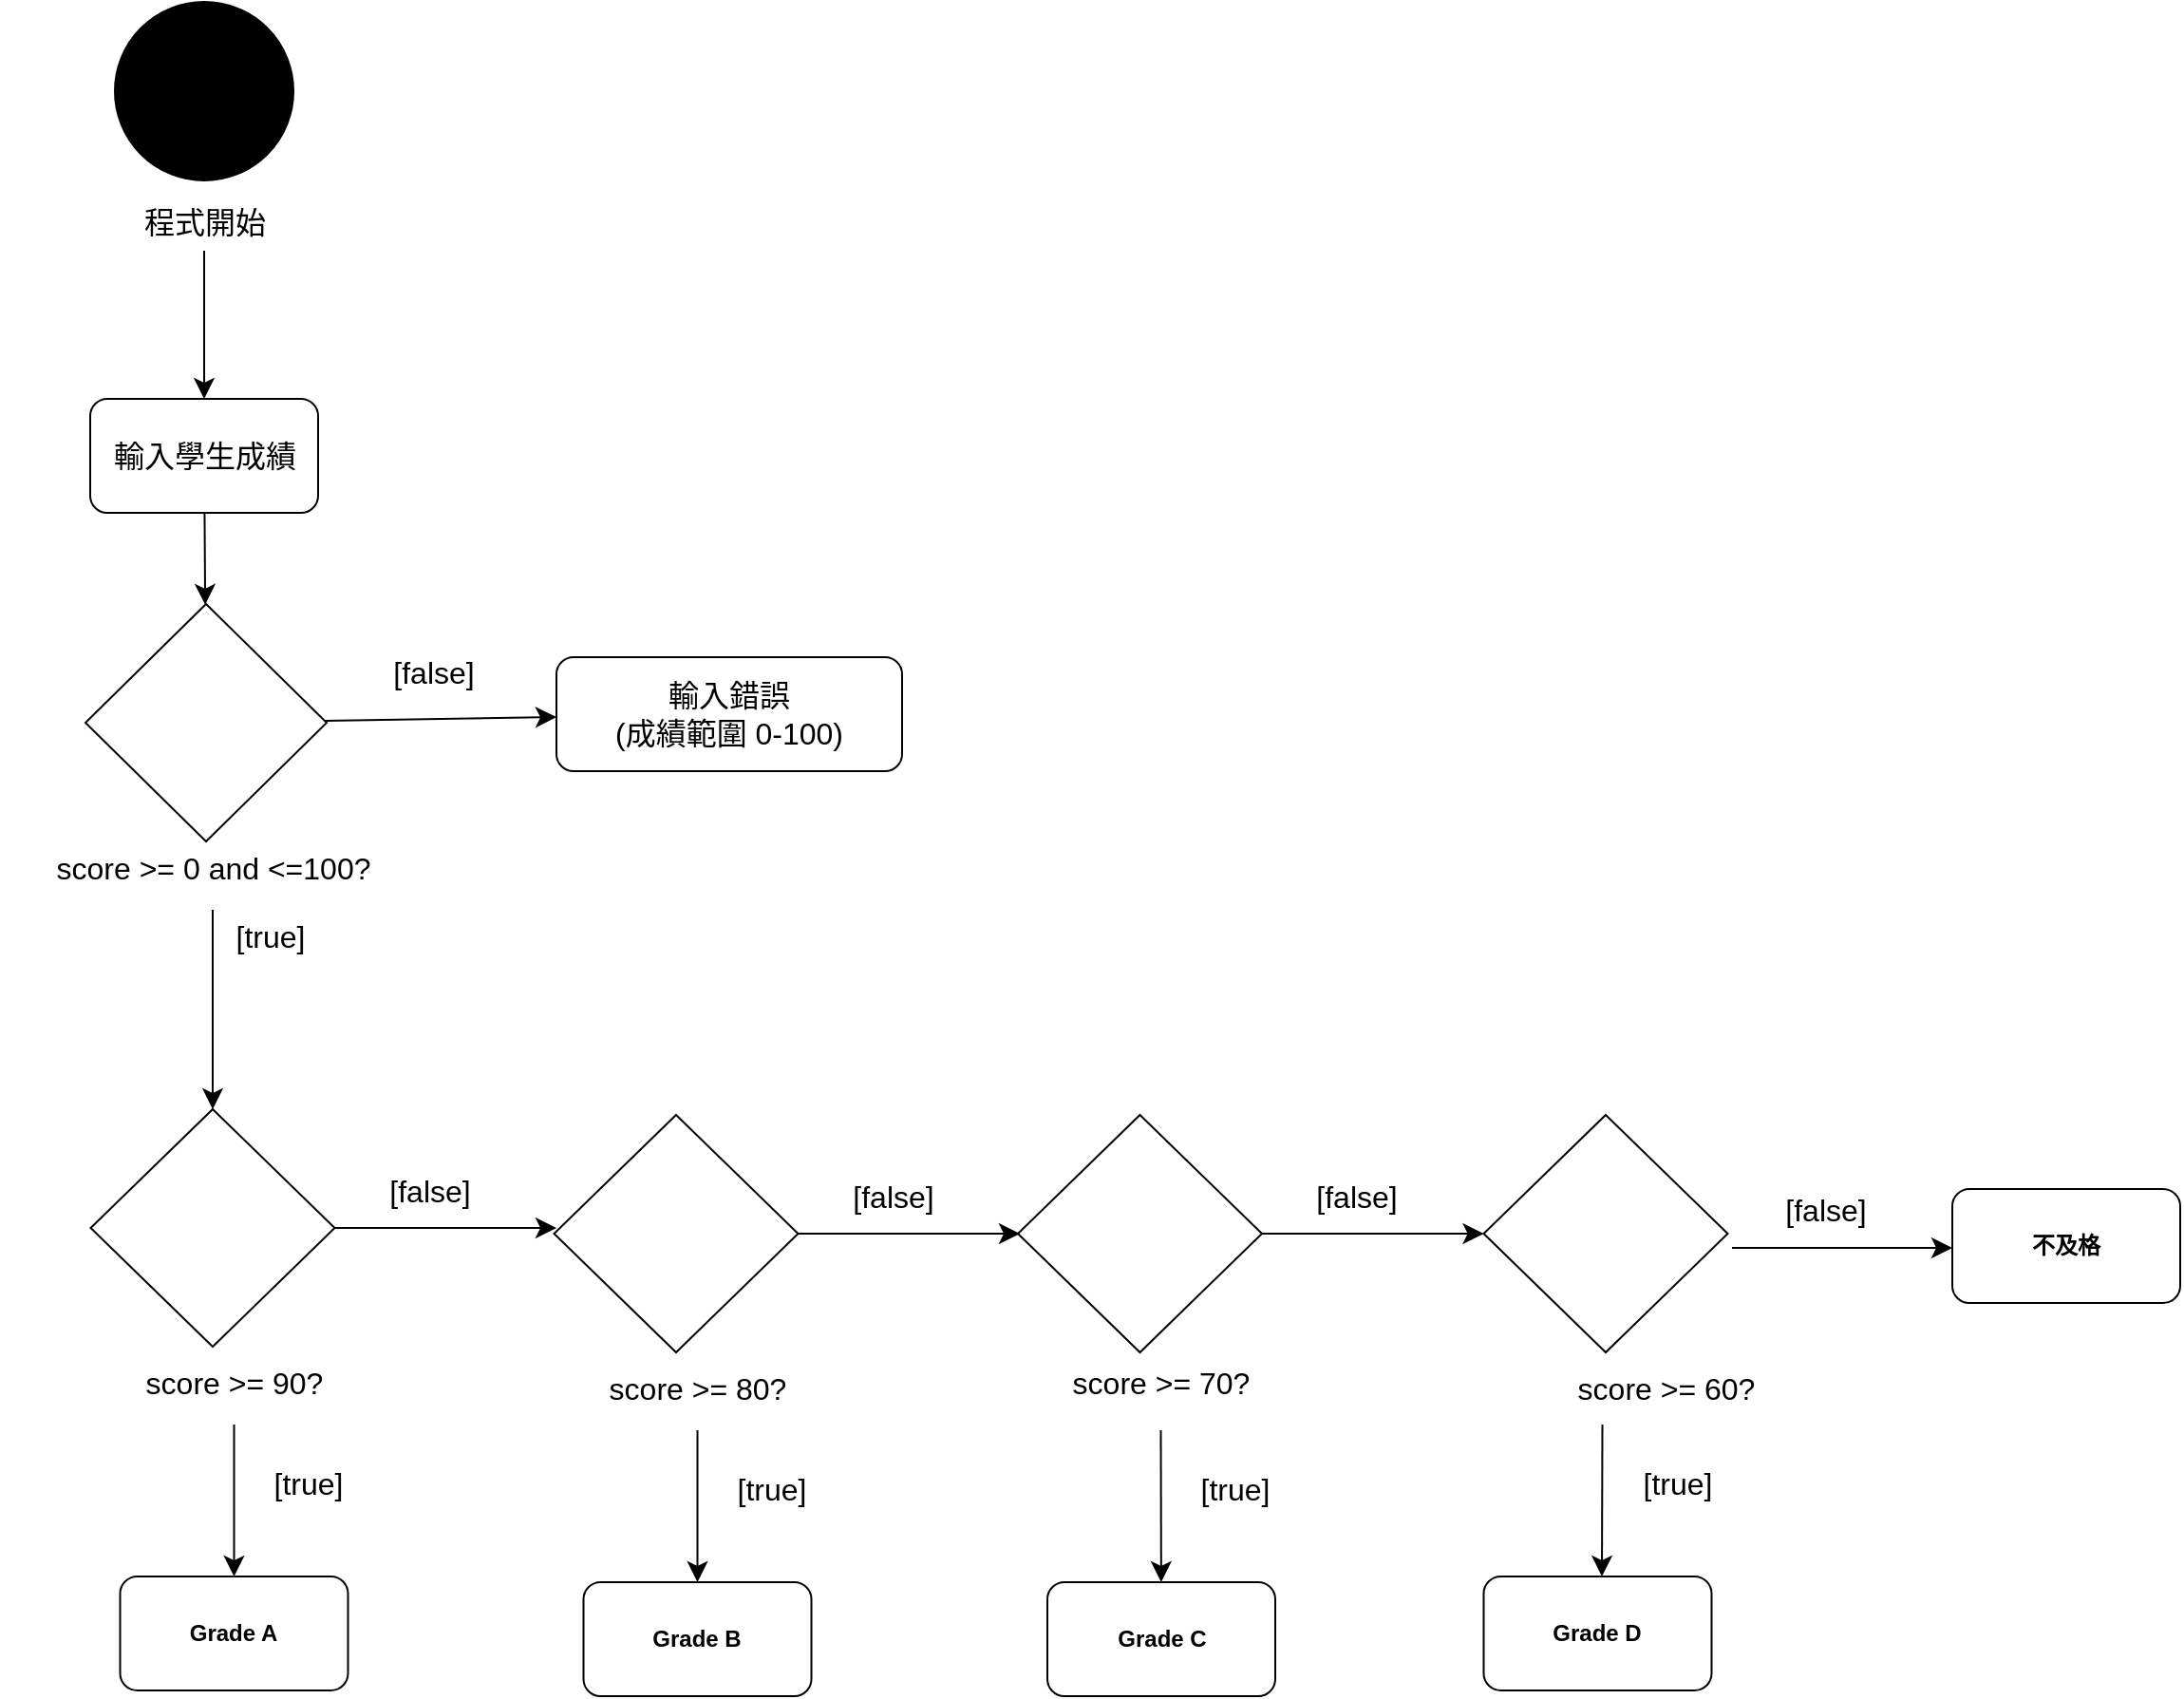 <mxfile version="26.0.16">
  <diagram name="第 1 页" id="TKeKw9EzAOUDrappQ-Qj">
    <mxGraphModel dx="1706" dy="1664" grid="0" gridSize="10" guides="1" tooltips="1" connect="1" arrows="1" fold="1" page="1" pageScale="1" pageWidth="827" pageHeight="1169" math="0" shadow="0">
      <root>
        <mxCell id="0" />
        <mxCell id="1" parent="0" />
        <mxCell id="pBvGSqmrWmf4MxCJF8c0-1" value="" style="ellipse;whiteSpace=wrap;html=1;aspect=fixed;fillColor=#000000;" vertex="1" parent="1">
          <mxGeometry x="-64.5" y="-286" width="94" height="94" as="geometry" />
        </mxCell>
        <mxCell id="pBvGSqmrWmf4MxCJF8c0-21" value="" style="edgeStyle=none;curved=1;rounded=0;orthogonalLoop=1;jettySize=auto;html=1;fontSize=12;startSize=8;endSize=8;" edge="1" parent="1" source="pBvGSqmrWmf4MxCJF8c0-3" target="pBvGSqmrWmf4MxCJF8c0-5">
          <mxGeometry relative="1" as="geometry" />
        </mxCell>
        <mxCell id="pBvGSqmrWmf4MxCJF8c0-3" value="" style="rhombus;whiteSpace=wrap;html=1;" vertex="1" parent="1">
          <mxGeometry x="-80" y="31" width="127" height="125" as="geometry" />
        </mxCell>
        <mxCell id="pBvGSqmrWmf4MxCJF8c0-5" value="&lt;font style=&quot;font-size: 16px;&quot;&gt;輸入錯誤&lt;/font&gt;&lt;div&gt;&lt;font style=&quot;font-size: 16px;&quot;&gt;(成績範圍 0-100)&lt;/font&gt;&lt;/div&gt;" style="rounded=1;whiteSpace=wrap;html=1;" vertex="1" parent="1">
          <mxGeometry x="168" y="59" width="182" height="60" as="geometry" />
        </mxCell>
        <mxCell id="pBvGSqmrWmf4MxCJF8c0-7" value="&lt;b&gt;Grade A&lt;/b&gt;" style="rounded=1;whiteSpace=wrap;html=1;" vertex="1" parent="1">
          <mxGeometry x="-61.75" y="543" width="120" height="60" as="geometry" />
        </mxCell>
        <mxCell id="pBvGSqmrWmf4MxCJF8c0-15" value="" style="edgeStyle=none;curved=1;rounded=0;orthogonalLoop=1;jettySize=auto;html=1;fontSize=12;startSize=8;endSize=8;" edge="1" parent="1" source="pBvGSqmrWmf4MxCJF8c0-9" target="pBvGSqmrWmf4MxCJF8c0-3">
          <mxGeometry relative="1" as="geometry" />
        </mxCell>
        <mxCell id="pBvGSqmrWmf4MxCJF8c0-9" value="&lt;font style=&quot;font-size: 16px;&quot;&gt;輸入學生成績&lt;/font&gt;" style="rounded=1;whiteSpace=wrap;html=1;" vertex="1" parent="1">
          <mxGeometry x="-77.5" y="-77" width="120" height="60" as="geometry" />
        </mxCell>
        <mxCell id="pBvGSqmrWmf4MxCJF8c0-10" style="edgeStyle=none;curved=1;rounded=0;orthogonalLoop=1;jettySize=auto;html=1;exitX=0.75;exitY=0;exitDx=0;exitDy=0;fontSize=12;startSize=8;endSize=8;" edge="1" parent="1" source="pBvGSqmrWmf4MxCJF8c0-9" target="pBvGSqmrWmf4MxCJF8c0-9">
          <mxGeometry relative="1" as="geometry" />
        </mxCell>
        <mxCell id="pBvGSqmrWmf4MxCJF8c0-12" value="" style="edgeStyle=none;curved=1;rounded=0;orthogonalLoop=1;jettySize=auto;html=1;fontSize=12;startSize=8;endSize=8;" edge="1" parent="1" source="pBvGSqmrWmf4MxCJF8c0-11" target="pBvGSqmrWmf4MxCJF8c0-9">
          <mxGeometry relative="1" as="geometry" />
        </mxCell>
        <mxCell id="pBvGSqmrWmf4MxCJF8c0-11" value="程式開始" style="text;strokeColor=none;fillColor=none;html=1;align=center;verticalAlign=middle;whiteSpace=wrap;rounded=0;fontSize=16;" vertex="1" parent="1">
          <mxGeometry x="-89.5" y="-185" width="144" height="30" as="geometry" />
        </mxCell>
        <mxCell id="pBvGSqmrWmf4MxCJF8c0-25" value="" style="edgeStyle=none;curved=1;rounded=0;orthogonalLoop=1;jettySize=auto;html=1;fontSize=12;startSize=8;endSize=8;" edge="1" parent="1" source="pBvGSqmrWmf4MxCJF8c0-16" target="pBvGSqmrWmf4MxCJF8c0-24">
          <mxGeometry relative="1" as="geometry" />
        </mxCell>
        <mxCell id="pBvGSqmrWmf4MxCJF8c0-16" value="score &amp;gt;= 0 and &amp;lt;=100?" style="text;strokeColor=none;fillColor=none;html=1;align=center;verticalAlign=middle;whiteSpace=wrap;rounded=0;fontSize=16;" vertex="1" parent="1">
          <mxGeometry x="-124.25" y="148" width="222.5" height="44" as="geometry" />
        </mxCell>
        <mxCell id="pBvGSqmrWmf4MxCJF8c0-19" value="[true]" style="text;html=1;align=center;verticalAlign=middle;resizable=0;points=[];autosize=1;strokeColor=none;fillColor=none;fontSize=16;" vertex="1" parent="1">
          <mxGeometry x="-10.5" y="190.5" width="54" height="31" as="geometry" />
        </mxCell>
        <mxCell id="pBvGSqmrWmf4MxCJF8c0-22" value="[false]" style="text;html=1;align=center;verticalAlign=middle;resizable=0;points=[];autosize=1;strokeColor=none;fillColor=none;fontSize=16;" vertex="1" parent="1">
          <mxGeometry x="72" y="51" width="61" height="31" as="geometry" />
        </mxCell>
        <mxCell id="pBvGSqmrWmf4MxCJF8c0-34" value="" style="edgeStyle=none;curved=1;rounded=0;orthogonalLoop=1;jettySize=auto;html=1;fontSize=12;startSize=8;endSize=8;" edge="1" parent="1" source="pBvGSqmrWmf4MxCJF8c0-24">
          <mxGeometry relative="1" as="geometry">
            <mxPoint x="168" y="359.5" as="targetPoint" />
          </mxGeometry>
        </mxCell>
        <mxCell id="pBvGSqmrWmf4MxCJF8c0-24" value="" style="rhombus;whiteSpace=wrap;html=1;" vertex="1" parent="1">
          <mxGeometry x="-77.25" y="297" width="128.5" height="125" as="geometry" />
        </mxCell>
        <mxCell id="pBvGSqmrWmf4MxCJF8c0-29" value="" style="edgeStyle=none;curved=1;rounded=0;orthogonalLoop=1;jettySize=auto;html=1;fontSize=12;startSize=8;endSize=8;" edge="1" parent="1" source="pBvGSqmrWmf4MxCJF8c0-26" target="pBvGSqmrWmf4MxCJF8c0-7">
          <mxGeometry relative="1" as="geometry" />
        </mxCell>
        <mxCell id="pBvGSqmrWmf4MxCJF8c0-26" value="score &amp;gt;= 90?" style="text;strokeColor=none;fillColor=none;html=1;align=center;verticalAlign=middle;whiteSpace=wrap;rounded=0;fontSize=16;" vertex="1" parent="1">
          <mxGeometry x="-113" y="419" width="222.5" height="44" as="geometry" />
        </mxCell>
        <mxCell id="pBvGSqmrWmf4MxCJF8c0-27" value="[false]" style="text;html=1;align=center;verticalAlign=middle;resizable=0;points=[];autosize=1;strokeColor=none;fillColor=none;fontSize=16;" vertex="1" parent="1">
          <mxGeometry x="70" y="324" width="61" height="31" as="geometry" />
        </mxCell>
        <mxCell id="pBvGSqmrWmf4MxCJF8c0-28" value="[true]" style="text;html=1;align=center;verticalAlign=middle;resizable=0;points=[];autosize=1;strokeColor=none;fillColor=none;fontSize=16;" vertex="1" parent="1">
          <mxGeometry x="10" y="478" width="54" height="31" as="geometry" />
        </mxCell>
        <mxCell id="pBvGSqmrWmf4MxCJF8c0-36" value="&lt;b&gt;Grade B&lt;/b&gt;" style="rounded=1;whiteSpace=wrap;html=1;" vertex="1" parent="1">
          <mxGeometry x="182.25" y="546" width="120" height="60" as="geometry" />
        </mxCell>
        <mxCell id="pBvGSqmrWmf4MxCJF8c0-38" value="" style="edgeStyle=none;curved=1;rounded=0;orthogonalLoop=1;jettySize=auto;html=1;fontSize=12;startSize=8;endSize=8;" edge="1" parent="1" source="pBvGSqmrWmf4MxCJF8c0-39">
          <mxGeometry relative="1" as="geometry">
            <mxPoint x="412" y="362.5" as="targetPoint" />
          </mxGeometry>
        </mxCell>
        <mxCell id="pBvGSqmrWmf4MxCJF8c0-39" value="" style="rhombus;whiteSpace=wrap;html=1;" vertex="1" parent="1">
          <mxGeometry x="166.75" y="300" width="128.5" height="125" as="geometry" />
        </mxCell>
        <mxCell id="pBvGSqmrWmf4MxCJF8c0-40" value="" style="edgeStyle=none;curved=1;rounded=0;orthogonalLoop=1;jettySize=auto;html=1;fontSize=12;startSize=8;endSize=8;" edge="1" parent="1" source="pBvGSqmrWmf4MxCJF8c0-41" target="pBvGSqmrWmf4MxCJF8c0-36">
          <mxGeometry relative="1" as="geometry" />
        </mxCell>
        <mxCell id="pBvGSqmrWmf4MxCJF8c0-41" value="score &amp;gt;= 80?" style="text;strokeColor=none;fillColor=none;html=1;align=center;verticalAlign=middle;whiteSpace=wrap;rounded=0;fontSize=16;" vertex="1" parent="1">
          <mxGeometry x="131" y="422" width="222.5" height="44" as="geometry" />
        </mxCell>
        <mxCell id="pBvGSqmrWmf4MxCJF8c0-42" value="[false]" style="text;html=1;align=center;verticalAlign=middle;resizable=0;points=[];autosize=1;strokeColor=none;fillColor=none;fontSize=16;" vertex="1" parent="1">
          <mxGeometry x="314" y="327" width="61" height="31" as="geometry" />
        </mxCell>
        <mxCell id="pBvGSqmrWmf4MxCJF8c0-43" value="[true]" style="text;html=1;align=center;verticalAlign=middle;resizable=0;points=[];autosize=1;strokeColor=none;fillColor=none;fontSize=16;" vertex="1" parent="1">
          <mxGeometry x="254" y="481" width="54" height="31" as="geometry" />
        </mxCell>
        <mxCell id="pBvGSqmrWmf4MxCJF8c0-46" value="&lt;b&gt;Grade C&lt;/b&gt;" style="rounded=1;whiteSpace=wrap;html=1;" vertex="1" parent="1">
          <mxGeometry x="426.5" y="546" width="120" height="60" as="geometry" />
        </mxCell>
        <mxCell id="pBvGSqmrWmf4MxCJF8c0-47" value="&lt;b&gt;Grade D&lt;/b&gt;" style="rounded=1;whiteSpace=wrap;html=1;" vertex="1" parent="1">
          <mxGeometry x="656.25" y="543" width="120" height="60" as="geometry" />
        </mxCell>
        <mxCell id="pBvGSqmrWmf4MxCJF8c0-48" value="" style="edgeStyle=none;curved=1;rounded=0;orthogonalLoop=1;jettySize=auto;html=1;fontSize=12;startSize=8;endSize=8;" edge="1" parent="1" source="pBvGSqmrWmf4MxCJF8c0-49" target="pBvGSqmrWmf4MxCJF8c0-54">
          <mxGeometry relative="1" as="geometry" />
        </mxCell>
        <mxCell id="pBvGSqmrWmf4MxCJF8c0-49" value="" style="rhombus;whiteSpace=wrap;html=1;" vertex="1" parent="1">
          <mxGeometry x="411" y="300" width="128.5" height="125" as="geometry" />
        </mxCell>
        <mxCell id="pBvGSqmrWmf4MxCJF8c0-50" value="" style="edgeStyle=none;curved=1;rounded=0;orthogonalLoop=1;jettySize=auto;html=1;fontSize=12;startSize=8;endSize=8;" edge="1" parent="1" target="pBvGSqmrWmf4MxCJF8c0-46">
          <mxGeometry relative="1" as="geometry">
            <mxPoint x="486.25" y="466" as="sourcePoint" />
          </mxGeometry>
        </mxCell>
        <mxCell id="pBvGSqmrWmf4MxCJF8c0-51" value="[false]" style="text;html=1;align=center;verticalAlign=middle;resizable=0;points=[];autosize=1;strokeColor=none;fillColor=none;fontSize=16;" vertex="1" parent="1">
          <mxGeometry x="558.25" y="327" width="61" height="31" as="geometry" />
        </mxCell>
        <mxCell id="pBvGSqmrWmf4MxCJF8c0-52" value="[true]" style="text;html=1;align=center;verticalAlign=middle;resizable=0;points=[];autosize=1;strokeColor=none;fillColor=none;fontSize=16;" vertex="1" parent="1">
          <mxGeometry x="498.25" y="481" width="54" height="31" as="geometry" />
        </mxCell>
        <mxCell id="pBvGSqmrWmf4MxCJF8c0-54" value="" style="rhombus;whiteSpace=wrap;html=1;" vertex="1" parent="1">
          <mxGeometry x="656.25" y="300" width="128.5" height="125" as="geometry" />
        </mxCell>
        <mxCell id="pBvGSqmrWmf4MxCJF8c0-55" value="" style="edgeStyle=none;curved=1;rounded=0;orthogonalLoop=1;jettySize=auto;html=1;fontSize=12;startSize=8;endSize=8;" edge="1" parent="1">
          <mxGeometry relative="1" as="geometry">
            <mxPoint x="718.75" y="463" as="sourcePoint" />
            <mxPoint x="718.5" y="543" as="targetPoint" />
          </mxGeometry>
        </mxCell>
        <mxCell id="pBvGSqmrWmf4MxCJF8c0-56" value="[true]" style="text;html=1;align=center;verticalAlign=middle;resizable=0;points=[];autosize=1;strokeColor=none;fillColor=none;fontSize=16;" vertex="1" parent="1">
          <mxGeometry x="730.75" y="478" width="54" height="31" as="geometry" />
        </mxCell>
        <mxCell id="pBvGSqmrWmf4MxCJF8c0-57" value="score &amp;gt;= 70?" style="text;strokeColor=none;fillColor=none;html=1;align=center;verticalAlign=middle;whiteSpace=wrap;rounded=0;fontSize=16;" vertex="1" parent="1">
          <mxGeometry x="375" y="419" width="222.5" height="44" as="geometry" />
        </mxCell>
        <mxCell id="pBvGSqmrWmf4MxCJF8c0-58" value="score &amp;gt;= 60?" style="text;strokeColor=none;fillColor=none;html=1;align=center;verticalAlign=middle;whiteSpace=wrap;rounded=0;fontSize=16;" vertex="1" parent="1">
          <mxGeometry x="641" y="422" width="222.5" height="44" as="geometry" />
        </mxCell>
        <mxCell id="pBvGSqmrWmf4MxCJF8c0-59" value="" style="edgeStyle=none;curved=1;rounded=0;orthogonalLoop=1;jettySize=auto;html=1;fontSize=12;startSize=8;endSize=8;" edge="1" parent="1">
          <mxGeometry relative="1" as="geometry">
            <mxPoint x="787" y="370" as="sourcePoint" />
            <mxPoint x="903" y="370" as="targetPoint" />
          </mxGeometry>
        </mxCell>
        <mxCell id="pBvGSqmrWmf4MxCJF8c0-60" value="[false]" style="text;html=1;align=center;verticalAlign=middle;resizable=0;points=[];autosize=1;strokeColor=none;fillColor=none;fontSize=16;" vertex="1" parent="1">
          <mxGeometry x="805.25" y="334" width="61" height="31" as="geometry" />
        </mxCell>
        <mxCell id="pBvGSqmrWmf4MxCJF8c0-61" value="&lt;b&gt;不及格&lt;/b&gt;" style="rounded=1;whiteSpace=wrap;html=1;" vertex="1" parent="1">
          <mxGeometry x="903" y="339" width="120" height="60" as="geometry" />
        </mxCell>
      </root>
    </mxGraphModel>
  </diagram>
</mxfile>
